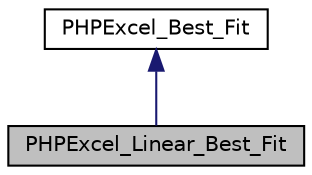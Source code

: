digraph "PHPExcel_Linear_Best_Fit"
{
  edge [fontname="Helvetica",fontsize="10",labelfontname="Helvetica",labelfontsize="10"];
  node [fontname="Helvetica",fontsize="10",shape=record];
  Node0 [label="PHPExcel_Linear_Best_Fit",height=0.2,width=0.4,color="black", fillcolor="grey75", style="filled", fontcolor="black"];
  Node1 -> Node0 [dir="back",color="midnightblue",fontsize="10",style="solid",fontname="Helvetica"];
  Node1 [label="PHPExcel_Best_Fit",height=0.2,width=0.4,color="black", fillcolor="white", style="filled",URL="$class_p_h_p_excel___best___fit.html"];
}

